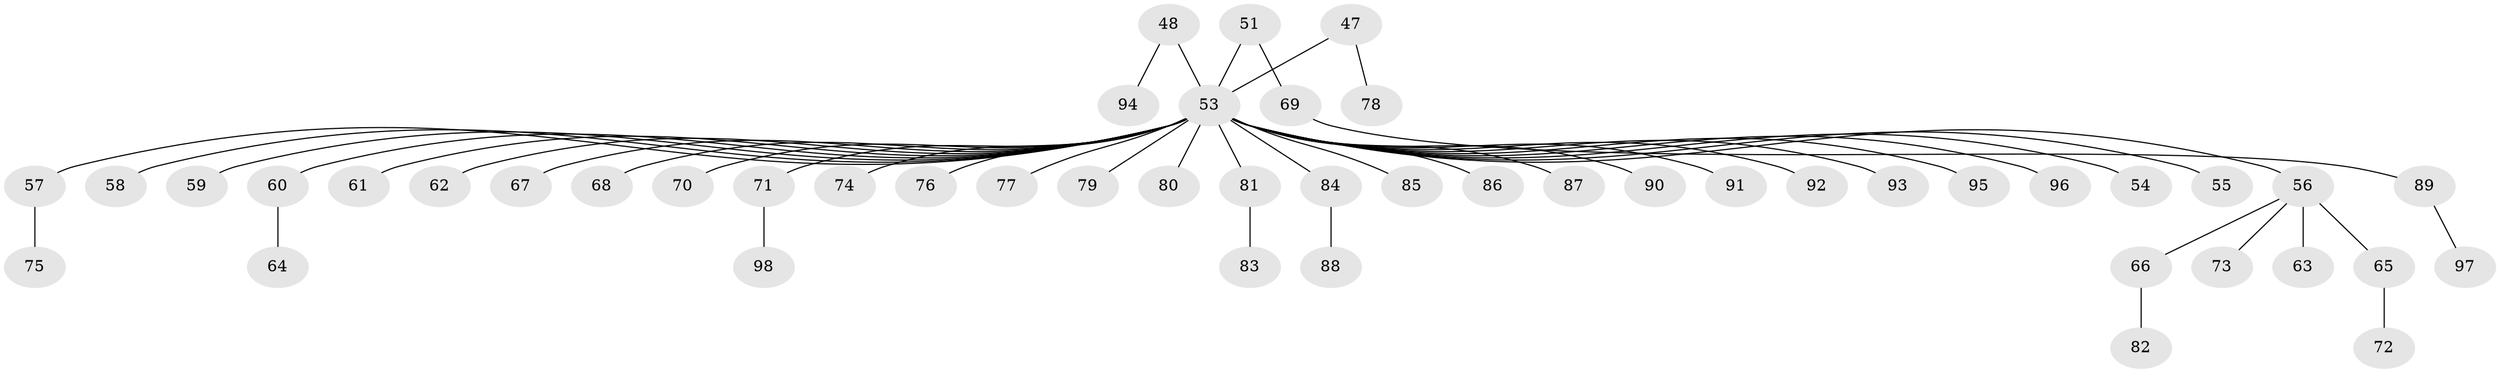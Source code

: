 // original degree distribution, {2: 0.29591836734693877, 7: 0.030612244897959183, 5: 0.07142857142857142, 4: 0.030612244897959183, 1: 0.5102040816326531, 3: 0.061224489795918366}
// Generated by graph-tools (version 1.1) at 2025/53/03/09/25 04:53:54]
// undirected, 49 vertices, 48 edges
graph export_dot {
graph [start="1"]
  node [color=gray90,style=filled];
  47;
  48;
  51;
  53 [super="+52"];
  54;
  55;
  56;
  57;
  58;
  59;
  60;
  61;
  62;
  63;
  64;
  65;
  66;
  67;
  68;
  69;
  70;
  71;
  72;
  73;
  74;
  75;
  76;
  77;
  78;
  79;
  80;
  81;
  82;
  83;
  84;
  85;
  86;
  87;
  88;
  89;
  90;
  91;
  92;
  93;
  94;
  95;
  96;
  97;
  98;
  47 -- 78;
  47 -- 53;
  48 -- 94;
  48 -- 53;
  51 -- 69;
  51 -- 53;
  53 -- 54;
  53 -- 55;
  53 -- 56;
  53 -- 57;
  53 -- 58;
  53 -- 59;
  53 -- 60;
  53 -- 61;
  53 -- 62;
  53 -- 67;
  53 -- 68;
  53 -- 70;
  53 -- 71;
  53 -- 74;
  53 -- 76;
  53 -- 77;
  53 -- 79;
  53 -- 80;
  53 -- 81;
  53 -- 84;
  53 -- 85;
  53 -- 86;
  53 -- 87;
  53 -- 90;
  53 -- 91;
  53 -- 92;
  53 -- 93;
  53 -- 95;
  53 -- 96;
  56 -- 63;
  56 -- 65;
  56 -- 66;
  56 -- 73;
  57 -- 75;
  60 -- 64;
  65 -- 72;
  66 -- 82;
  69 -- 89;
  71 -- 98;
  81 -- 83;
  84 -- 88;
  89 -- 97;
}
